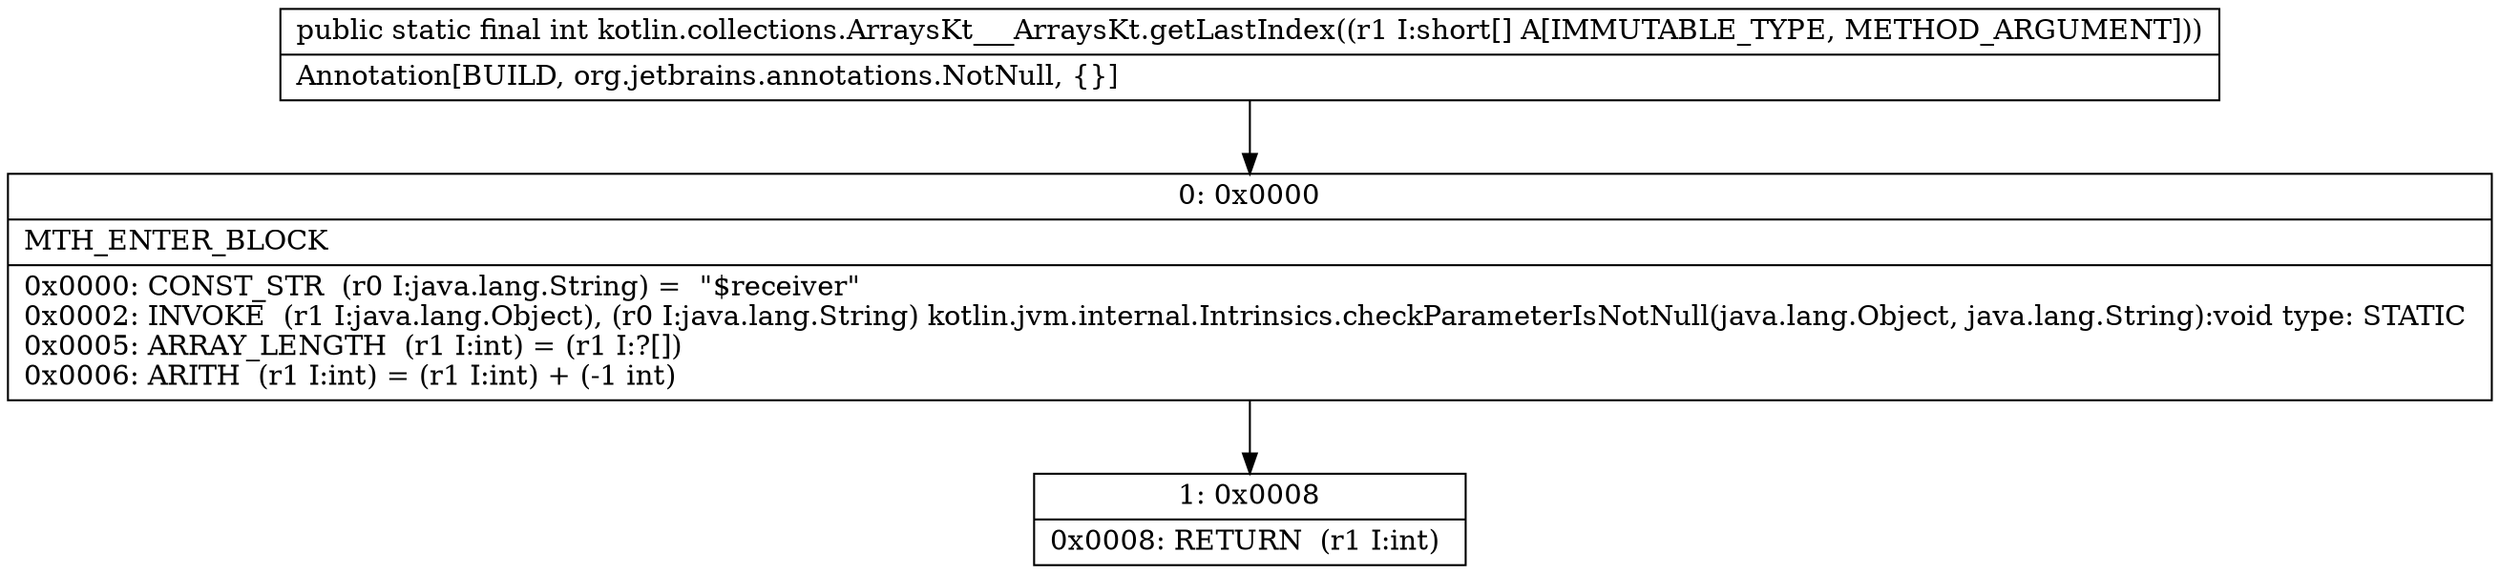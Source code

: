 digraph "CFG forkotlin.collections.ArraysKt___ArraysKt.getLastIndex([S)I" {
Node_0 [shape=record,label="{0\:\ 0x0000|MTH_ENTER_BLOCK\l|0x0000: CONST_STR  (r0 I:java.lang.String) =  \"$receiver\" \l0x0002: INVOKE  (r1 I:java.lang.Object), (r0 I:java.lang.String) kotlin.jvm.internal.Intrinsics.checkParameterIsNotNull(java.lang.Object, java.lang.String):void type: STATIC \l0x0005: ARRAY_LENGTH  (r1 I:int) = (r1 I:?[]) \l0x0006: ARITH  (r1 I:int) = (r1 I:int) + (\-1 int) \l}"];
Node_1 [shape=record,label="{1\:\ 0x0008|0x0008: RETURN  (r1 I:int) \l}"];
MethodNode[shape=record,label="{public static final int kotlin.collections.ArraysKt___ArraysKt.getLastIndex((r1 I:short[] A[IMMUTABLE_TYPE, METHOD_ARGUMENT]))  | Annotation[BUILD, org.jetbrains.annotations.NotNull, \{\}]\l}"];
MethodNode -> Node_0;
Node_0 -> Node_1;
}

